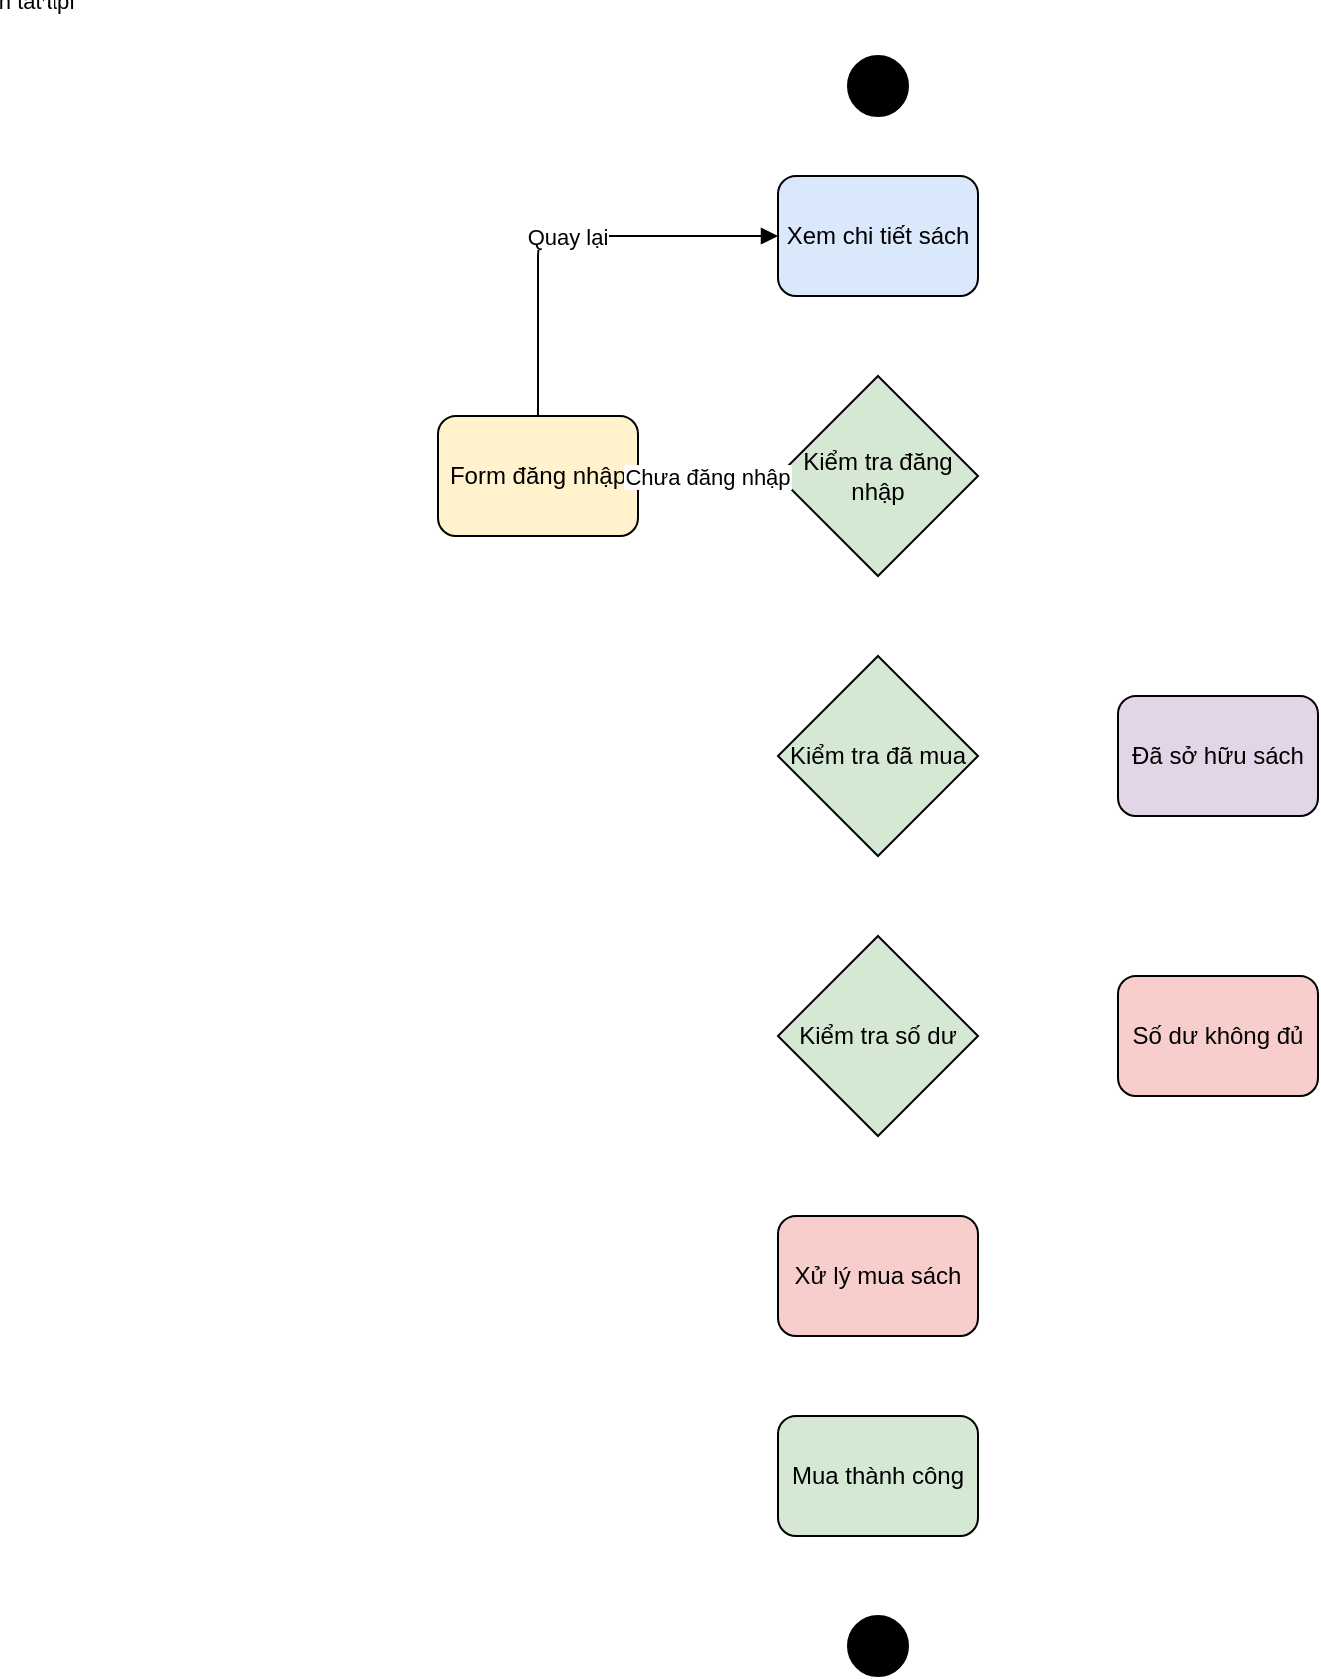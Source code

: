 <?xml version="1.0" encoding="UTF-8"?>
<mxfile>
  <diagram name="Book Purchase Flow" id="PurchaseFlow">
    <mxGraphModel dx="1300" dy="700" grid="1" gridSize="10" guides="1">
      <root>
        <mxCell id="0"/>
        <mxCell id="1" parent="0"/>
        
        <!-- Start -->
        <mxCell id="start1" style="ellipse;fillColor=#000000;" vertex="1" parent="1">
          <mxGeometry x="385" y="20" width="30" height="30" as="geometry"/>
        </mxCell>
        
        <!-- View Book Details -->
        <mxCell id="viewBook" value="Xem chi tiết sách" style="rounded=1;whiteSpace=wrap;fillColor=#dae8fc;" vertex="1" parent="1">
          <mxGeometry x="350" y="80" width="100" height="60" as="geometry"/>
        </mxCell>
        
        <!-- Check Login -->
        <mxCell id="checkLogin" value="Kiểm tra đăng nhập" style="rhombus;whiteSpace=wrap;fillColor=#d5e8d4;" vertex="1" parent="1">
          <mxGeometry x="350" y="180" width="100" height="100" as="geometry"/>
        </mxCell>
        
        <!-- Login Form -->
        <mxCell id="loginForm" value="Form đăng nhập" style="rounded=1;whiteSpace=wrap;fillColor=#fff2cc;" vertex="1" parent="1">
          <mxGeometry x="180" y="200" width="100" height="60" as="geometry"/>
        </mxCell>
        
        <!-- Check Already Purchased -->
        <mxCell id="checkPurchased" value="Kiểm tra đã mua" style="rhombus;whiteSpace=wrap;fillColor=#d5e8d4;" vertex="1" parent="1">
          <mxGeometry x="350" y="320" width="100" height="100" as="geometry"/>
        </mxCell>
        
        <!-- Check Balance -->
        <mxCell id="checkBalance" value="Kiểm tra số dư" style="rhombus;whiteSpace=wrap;fillColor=#d5e8d4;" vertex="1" parent="1">
          <mxGeometry x="350" y="460" width="100" height="100" as="geometry"/>
        </mxCell>
        
        <!-- Purchase Process -->
        <mxCell id="purchase" value="Xử lý mua sách" style="rounded=1;whiteSpace=wrap;fillColor=#f8cecc;" vertex="1" parent="1">
          <mxGeometry x="350" y="600" width="100" height="60" as="geometry"/>
        </mxCell>
        
        <!-- Already Owned -->
        <mxCell id="alreadyOwned" value="Đã sở hữu sách" style="rounded=1;whiteSpace=wrap;fillColor=#e1d5e7;" vertex="1" parent="1">
          <mxGeometry x="520" y="340" width="100" height="60" as="geometry"/>
        </mxCell>
        
        <!-- Insufficient Balance -->
        <mxCell id="insufficientBalance" value="Số dư không đủ" style="rounded=1;whiteSpace=wrap;fillColor=#f8cecc;" vertex="1" parent="1">
          <mxGeometry x="520" y="480" width="100" height="60" as="geometry"/>
        </mxCell>
        
        <!-- Success -->
        <mxCell id="success" value="Mua thành công" style="rounded=1;whiteSpace=wrap;fillColor=#d5e8d4;" vertex="1" parent="1">
          <mxGeometry x="350" y="700" width="100" height="60" as="geometry"/>
        </mxCell>
        
        <!-- End -->
        <mxCell id="end1" style="ellipse;fillColor=#000000;" vertex="1" parent="1">
          <mxGeometry x="385" y="800" width="30" height="30" as="geometry"/>
        </mxCell>
        
        <!-- Connections -->
        <mxCell id="conn1" value="" style="endArrow=block;" edge="1" parent="1" source="start1" target="viewBook"/>
        <mxCell id="conn2" value="Click Mua sách" style="endArrow=block;" edge="1" parent="1" source="viewBook" target="checkLogin"/>
        <mxCell id="conn3" value="Chưa đăng nhập" style="endArrow=block;" edge="1" parent="1" source="checkLogin" target="loginForm">
          <mxGeometry relative="1" as="geometry"/>
        </mxCell>
        <mxCell id="conn4" value="Đã đăng nhập" style="endArrow=block;" edge="1" parent="1" source="checkLogin" target="checkPurchased"/>
        <mxCell id="conn5" value="Đã mua" style="endArrow=block;" edge="1" parent="1" source="checkPurchased" target="alreadyOwned"/>
        <mxCell id="conn6" value="Chưa mua" style="endArrow=block;" edge="1" parent="1" source="checkPurchased" target="checkBalance"/>
        <mxCell id="conn7" value="Không đủ" style="endArrow=block;" edge="1" parent="1" source="checkBalance" target="insufficientBalance"/>
        <mxCell id="conn8" value="Đủ số dư" style="endArrow=block;" edge="1" parent="1" source="checkBalance" target="purchase"/>
        <mxCell id="conn9" value="Hoàn tất" style="endArrow=block;" edge="1" parent="1" source="purchase" target="success"/>
        <mxCell id="conn10" value="" style="endArrow=block;" edge="1" parent="1" source="success" target="end1"/>
        <mxCell id="conn11" value="Quay lại" style="endArrow=block;edgeStyle=orthogonalEdgeStyle;" edge="1" parent="1" source="loginForm" target="viewBook">
          <mxGeometry relative="1" as="geometry">
            <Array as="points">
              <mxPoint x="230" y="110"/>
            </Array>
          </mxGeometry>
        </mxCell>
      </root>
    </mxGraphModel>
  </diagram>
  
  <diagram name="Book Reading Flow" id="ReadingFlow">
    <mxGraphModel dx="1300" dy="700" grid="1" gridSize="10" guides="1">
      <root>
        <mxCell id="0"/>
        <mxCell id="1" parent="0"/>
        
        <!-- Start -->
        <mxCell id="start2" style="ellipse;fillColor=#000000;" vertex="1" parent="1">
          <mxGeometry x="385" y="20" width="30" height="30" as="geometry"/>
        </mxCell>
        
        <!-- Select Book -->
        <mxCell id="selectBook" value="Chọn sách" style="rounded=1;whiteSpace=wrap;fillColor=#dae8fc;" vertex="1" parent="1">
          <mxGeometry x="350" y="80" width="100" height="60" as="geometry"/>
        </mxCell>
        
        <!-- Check Access -->
        <mxCell id="checkAccess" value="Kiểm tra quyền đọc" style="rhombus;whiteSpace=wrap;fillColor=#d5e8d4;" vertex="1" parent="1">
          <mxGeometry x="350" y="180" width="100" height="100" as="geometry"/>
        </mxCell>
        
        <!-- Purchase Required -->
        <mxCell id="purchaseRequired" value="Yêu cầu mua sách" style="rounded=1;whiteSpace=wrap;fillColor=#f8cecc;" vertex="1" parent="1">
          <mxGeometry x="520" y="200" width="100" height="60" as="geometry"/>
        </mxCell>
        
        <!-- View Chapters -->
        <mxCell id="viewChapters" value="Xem danh sách chương" style="rounded=1;whiteSpace=wrap;fillColor=#fff2cc;" vertex="1" parent="1">
          <mxGeometry x="350" y="320" width="100" height="60" as="geometry"/>
        </mxCell>
        
        <!-- Select Chapter -->
        <mxCell id="selectChapter" value="Chọn chương" style="rhombus;whiteSpace=wrap;fillColor=#d5e8d4;" vertex="1" parent="1">
          <mxGeometry x="350" y="420" width="100" height="100" as="geometry"/>
        </mxCell>
        
        <!-- Read Chapter -->
        <mxCell id="readChapter" value="Đọc chương" style="rounded=1;whiteSpace=wrap;fillColor=#f8cecc;" vertex="1" parent="1">
          <mxGeometry x="350" y="560" width="100" height="60" as="geometry"/>
        </mxCell>
        
        <!-- Update Progress -->
        <mxCell id="updateProgress" value="Cập nhật tiến độ" style="rounded=1;whiteSpace=wrap;fillColor=#e1d5e7;" vertex="1" parent="1">
          <mxGeometry x="350" y="660" width="100" height="60" as="geometry"/>
        </mxCell>
        
        <!-- Next Chapter -->
        <mxCell id="nextChapter" value="Chương tiếp?" style="rhombus;whiteSpace=wrap;fillColor=#d5e8d4;" vertex="1" parent="1">
          <mxGeometry x="520" y="560" width="100" height="100" as="geometry"/>
        </mxCell>
        
        <!-- End -->
        <mxCell id="end2" style="ellipse;fillColor=#000000;" vertex="1" parent="1">
          <mxGeometry x="385" y="760" width="30" height="30" as="geometry"/>
        </mxCell>
        
        <!-- Connections -->
        <mxCell id="conn12" value="" style="endArrow=block;" edge="1" parent="1" source="start2" target="selectBook"/>
        <mxCell id="conn13" value="Chọn sách" style="endArrow=block;" edge="1" parent="1" source="selectBook" target="checkAccess"/>
        <mxCell id="conn14" value="Không có quyền" style="endArrow=block;" edge="1" parent="1" source="checkAccess" target="purchaseRequired"/>
        <mxCell id="conn15" value="Có quyền đọc" style="endArrow=block;" edge="1" parent="1" source="checkAccess" target="viewChapters"/>
        <mxCell id="conn16" value="Chọn chương" style="endArrow=block;" edge="1" parent="1" source="viewChapters" target="selectChapter"/>
        <mxCell id="conn17" value="Đọc" style="endArrow=block;" edge="1" parent="1" source="selectChapter" target="readChapter"/>
        <mxCell id="conn18" value="Hoàn thành" style="endArrow=block;" edge="1" parent="1" source="readChapter" target="updateProgress"/>
        <mxCell id="conn19" value="Tiếp tục" style="endArrow=block;" edge="1" parent="1" source="readChapter" target="nextChapter"/>
        <mxCell id="conn20" value="Có" style="endArrow=block;edgeStyle=orthogonalEdgeStyle;" edge="1" parent="1" source="nextChapter" target="viewChapters">
          <mxGeometry relative="1" as="geometry">
            <Array as="points">
              <mxPoint x="680" y="610"/>
              <mxPoint x="680" y="350"/>
            </Array>
          </mxGeometry>
        </mxCell>
        <mxCell id="conn21" value="" style="endArrow=block;" edge="1" parent="1" source="updateProgress" target="end2"/>
      </root>
    </mxGraphModel>
  </diagram>
  
  <diagram name="Book Search Flow" id="SearchFlow">
    <mxGraphModel dx="1300" dy="700" grid="1" gridSize="10" guides="1">
      <root>
        <mxCell id="0"/>
        <mxCell id="1" parent="0"/>
        
        <!-- Start -->
        <mxCell id="start3" style="ellipse;fillColor=#000000;" vertex="1" parent="1">
          <mxGeometry x="385" y="20" width="30" height="30" as="geometry"/>
        </mxCell>
        
        <!-- Search Form -->
        <mxCell id="searchForm" value="Form tìm kiếm" style="rounded=1;whiteSpace=wrap;fillColor=#dae8fc;" vertex="1" parent="1">
          <mxGeometry x="350" y="80" width="100" height="60" as="geometry"/>
        </mxCell>
        
        <!-- Enter Keywords -->
        <mxCell id="enterKeywords" value="Nhập từ khóa" style="rounded=1;whiteSpace=wrap;fillColor=#fff2cc;" vertex="1" parent="1">
          <mxGeometry x="350" y="180" width="100" height="60" as="geometry"/>
        </mxCell>
        
        <!-- Select Category -->
        <mxCell id="selectCategory" value="Chọn danh mục" style="rounded=1;whiteSpace=wrap;fillColor=#d5e8d4;" vertex="1" parent="1">
          <mxGeometry x="180" y="180" width="100" height="60" as="geometry"/>
        </mxCell>
        
        <!-- Select Price Range -->
        <mxCell id="selectPrice" value="Chọn khoảng giá" style="rounded=1;whiteSpace=wrap;fillColor=#d5e8d4;" vertex="1" parent="1">
          <mxGeometry x="520" y="180" width="100" height="60" as="geometry"/>
        </mxCell>
        
        <!-- Process Search -->
        <mxCell id="processSearch" value="Xử lý tìm kiếm" style="rounded=1;whiteSpace=wrap;fillColor=#f8cecc;" vertex="1" parent="1">
          <mxGeometry x="350" y="300" width="100" height="60" as="geometry"/>
        </mxCell>
        
        <!-- Check Results -->
        <mxCell id="checkResults" value="Có kết quả?" style="rhombus;whiteSpace=wrap;fillColor=#d5e8d4;" vertex="1" parent="1">
          <mxGeometry x="350" y="400" width="100" height="100" as="geometry"/>
        </mxCell>
        
        <!-- Display Results -->
        <mxCell id="displayResults" value="Hiển thị kết quả" style="rounded=1;whiteSpace=wrap;fillColor=#e1d5e7;" vertex="1" parent="1">
          <mxGeometry x="350" y="540" width="100" height="60" as="geometry"/>
        </mxCell>
        
        <!-- No Results -->
        <mxCell id="noResults" value="Không tìm thấy" style="rounded=1;whiteSpace=wrap;fillColor=#f8cecc;" vertex="1" parent="1">
          <mxGeometry x="520" y="420" width="100" height="60" as="geometry"/>
        </mxCell>
        
        <!-- End -->
        <mxCell id="end3" style="ellipse;fillColor=#000000;" vertex="1" parent="1">
          <mxGeometry x="385" y="640" width="30" height="30" as="geometry"/>
        </mxCell>
        
        <!-- Connections -->
        <mxCell id="conn22" value="" style="endArrow=block;" edge="1" parent="1" source="start3" target="searchForm"/>
        <mxCell id="conn23" value="" style="endArrow=block;" edge="1" parent="1" source="searchForm" target="enterKeywords"/>
        <mxCell id="conn24" value="Lọc" style="endArrow=block;" edge="1" parent="1" source="searchForm" target="selectCategory"/>
        <mxCell id="conn25" value="Lọc" style="endArrow=block;" edge="1" parent="1" source="searchForm" target="selectPrice"/>
        <mxCell id="conn26" value="Tìm kiếm" style="endArrow=block;" edge="1" parent="1" source="enterKeywords" target="processSearch"/>
        <mxCell id="conn27" value="" style="endArrow=block;" edge="1" parent="1" source="processSearch" target="checkResults"/>
        <mxCell id="conn28" value="Có" style="endArrow=block;" edge="1" parent="1" source="checkResults" target="displayResults"/>
        <mxCell id="conn29" value="Không" style="endArrow=block;" edge="1" parent="1" source="checkResults" target="noResults"/>
        <mxCell id="conn30" value="" style="endArrow=block;" edge="1" parent="1" source="displayResults" target="end3"/>
        <mxCell id="conn31" value="Tìm lại" style="endArrow=block;edgeStyle=orthogonalEdgeStyle;" edge="1" parent="1" source="noResults" target="searchForm">
          <mxGeometry relative="1" as="geometry">
            <Array as="points">
              <mxPoint x="680" y="450"/>
              <mxPoint x="680" y="110"/>
            </Array>
          </mxGeometry>
        </mxCell>
      </root>
    </mxGraphModel>
  </diagram>
</mxfile>